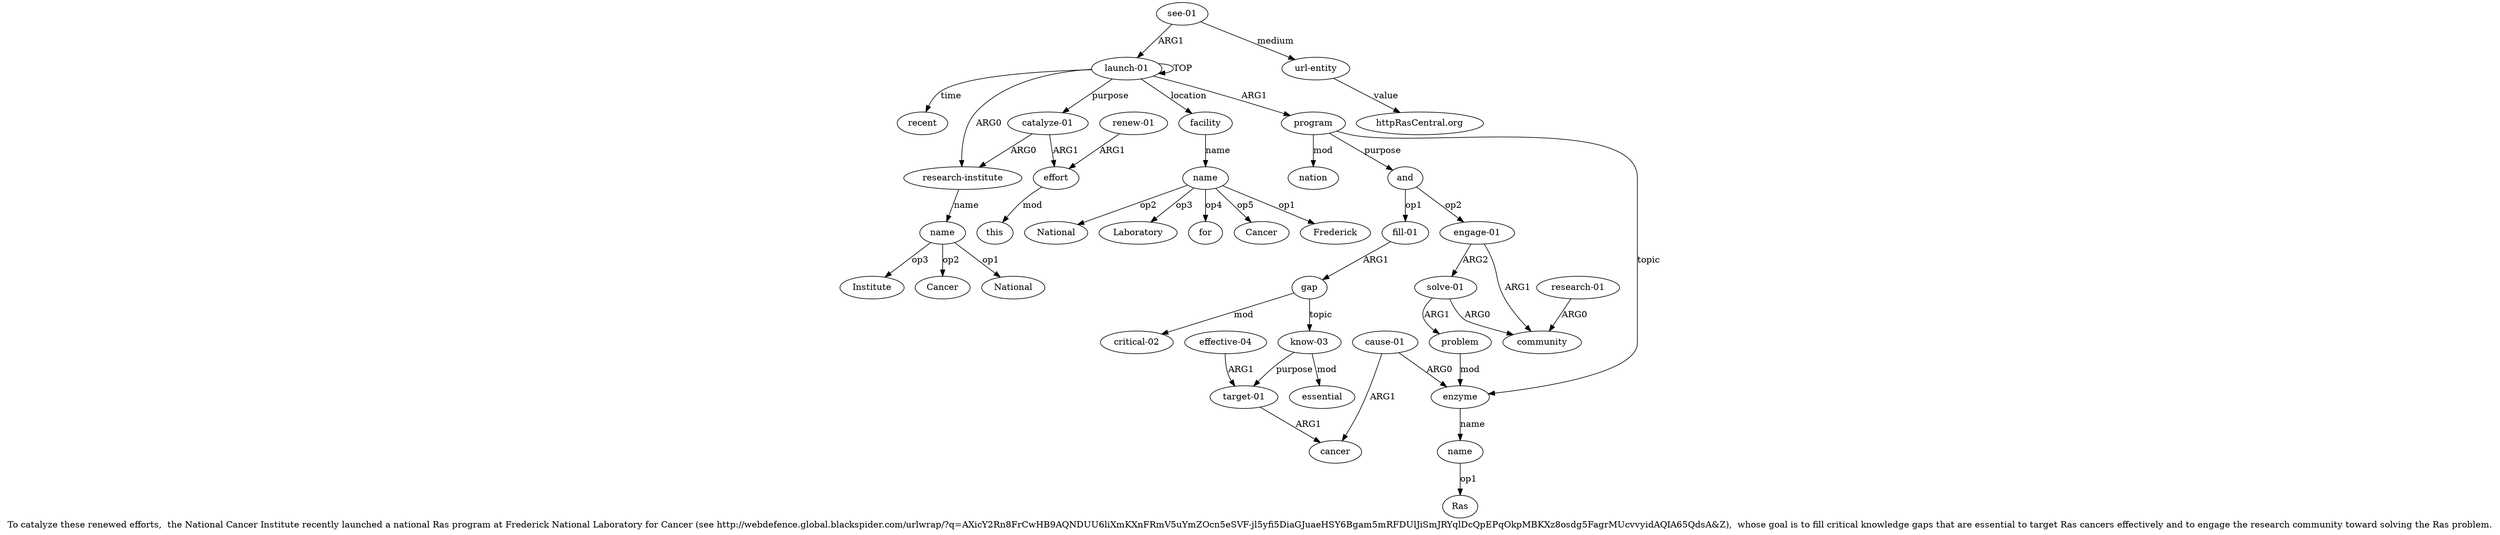 digraph  {
	graph [label="To catalyze these renewed efforts,  the National Cancer Institute recently launched a national Ras program at Frederick National \
Laboratory for Cancer (see http://webdefence.global.blackspider.com/urlwrap/?q=AXicY2Rn8FrCwHB9AQNDUU6liXmKXnFRmV5uYmZOcn5eSVF-jl5yfi5DiaGJuaeHSY6Bgam5mRFDUlJiSmJRYqlDcQpEPqOkpMBKXz8osdg5FagrMUcvvyidAQIA65QdsA&\
Z),  whose goal is to fill critical knowledge gaps that are essential to target Ras cancers effectively and to engage the research \
community toward solving the Ras problem."];
	node [label="\N"];
	a20	 [color=black,
		gold_ind=20,
		gold_label="solve-01",
		label="solve-01",
		test_ind=20,
		test_label="solve-01"];
	a21	 [color=black,
		gold_ind=21,
		gold_label=problem,
		label=problem,
		test_ind=21,
		test_label=problem];
	a20 -> a21 [key=0,
	color=black,
	gold_label=ARG1,
	label=ARG1,
	test_label=ARG1];
a18 [color=black,
	gold_ind=18,
	gold_label=community,
	label=community,
	test_ind=18,
	test_label=community];
a20 -> a18 [key=0,
color=black,
gold_label=ARG0,
label=ARG0,
test_label=ARG0];
a5 [color=black,
gold_ind=5,
gold_label=enzyme,
label=enzyme,
test_ind=5,
test_label=enzyme];
a21 -> a5 [key=0,
color=black,
gold_label=mod,
label=mod,
test_label=mod];
a22 [color=black,
gold_ind=22,
gold_label=recent,
label=recent,
test_ind=22,
test_label=recent];
a23 [color=black,
gold_ind=23,
gold_label="catalyze-01",
label="catalyze-01",
test_ind=23,
test_label="catalyze-01"];
a24 [color=black,
gold_ind=24,
gold_label=effort,
label=effort,
test_ind=24,
test_label=effort];
a23 -> a24 [key=0,
color=black,
gold_label=ARG1,
label=ARG1,
test_label=ARG1];
a1 [color=black,
gold_ind=1,
gold_label="research-institute",
label="research-institute",
test_ind=1,
test_label="research-institute"];
a23 -> a1 [key=0,
color=black,
gold_label=ARG0,
label=ARG0,
test_label=ARG0];
a26 [color=black,
gold_ind=26,
gold_label=this,
label=this,
test_ind=26,
test_label=this];
a24 -> a26 [key=0,
color=black,
gold_label=mod,
label=mod,
test_label=mod];
a25 [color=black,
gold_ind=25,
gold_label="renew-01",
label="renew-01",
test_ind=25,
test_label="renew-01"];
a25 -> a24 [key=0,
color=black,
gold_label=ARG1,
label=ARG1,
test_label=ARG1];
a27 [color=black,
gold_ind=27,
gold_label=facility,
label=facility,
test_ind=27,
test_label=facility];
a28 [color=black,
gold_ind=28,
gold_label=name,
label=name,
test_ind=28,
test_label=name];
a27 -> a28 [key=0,
color=black,
gold_label=name,
label=name,
test_label=name];
"a28 Cancer" [color=black,
gold_ind=-1,
gold_label=Cancer,
label=Cancer,
test_ind=-1,
test_label=Cancer];
a28 -> "a28 Cancer" [key=0,
color=black,
gold_label=op5,
label=op5,
test_label=op5];
"a28 Frederick" [color=black,
gold_ind=-1,
gold_label=Frederick,
label=Frederick,
test_ind=-1,
test_label=Frederick];
a28 -> "a28 Frederick" [key=0,
color=black,
gold_label=op1,
label=op1,
test_label=op1];
"a28 National" [color=black,
gold_ind=-1,
gold_label=National,
label=National,
test_ind=-1,
test_label=National];
a28 -> "a28 National" [key=0,
color=black,
gold_label=op2,
label=op2,
test_label=op2];
"a28 Laboratory" [color=black,
gold_ind=-1,
gold_label=Laboratory,
label=Laboratory,
test_ind=-1,
test_label=Laboratory];
a28 -> "a28 Laboratory" [key=0,
color=black,
gold_label=op3,
label=op3,
test_label=op3];
"a28 for" [color=black,
gold_ind=-1,
gold_label=for,
label=for,
test_ind=-1,
test_label=for];
a28 -> "a28 for" [key=0,
color=black,
gold_label=op4,
label=op4,
test_label=op4];
a29 [color=black,
gold_ind=29,
gold_label="see-01",
label="see-01",
test_ind=29,
test_label="see-01"];
a30 [color=black,
gold_ind=30,
gold_label="url-entity",
label="url-entity",
test_ind=30,
test_label="url-entity"];
a29 -> a30 [key=0,
color=black,
gold_label=medium,
label=medium,
test_label=medium];
a0 [color=black,
gold_ind=0,
gold_label="launch-01",
label="launch-01",
test_ind=0,
test_label="launch-01"];
a29 -> a0 [key=0,
color=black,
gold_label=ARG1,
label=ARG1,
test_label=ARG1];
"a6 Ras" [color=black,
gold_ind=-1,
gold_label=Ras,
label=Ras,
test_ind=-1,
test_label=Ras];
"a30 httpRasCentral.org" [color=black,
gold_ind=-1,
gold_label="httpRasCentral.org",
label="httpRasCentral.org",
test_ind=-1,
test_label="httpRasCentral.org"];
a30 -> "a30 httpRasCentral.org" [key=0,
color=black,
gold_label=value,
label=value,
test_label=value];
"a2 Institute" [color=black,
gold_ind=-1,
gold_label=Institute,
label=Institute,
test_ind=-1,
test_label=Institute];
"a2 Cancer" [color=black,
gold_ind=-1,
gold_label=Cancer,
label=Cancer,
test_ind=-1,
test_label=Cancer];
"a2 National" [color=black,
gold_ind=-1,
gold_label=National,
label=National,
test_ind=-1,
test_label=National];
a15 [color=black,
gold_ind=15,
gold_label="effective-04",
label="effective-04",
test_ind=15,
test_label="effective-04"];
a12 [color=black,
gold_ind=12,
gold_label="target-01",
label="target-01",
test_ind=12,
test_label="target-01"];
a15 -> a12 [key=0,
color=black,
gold_label=ARG1,
label=ARG1,
test_label=ARG1];
a14 [color=black,
gold_ind=14,
gold_label="cause-01",
label="cause-01",
test_ind=14,
test_label="cause-01"];
a13 [color=black,
gold_ind=13,
gold_label=cancer,
label=cancer,
test_ind=13,
test_label=cancer];
a14 -> a13 [key=0,
color=black,
gold_label=ARG1,
label=ARG1,
test_label=ARG1];
a14 -> a5 [key=0,
color=black,
gold_label=ARG0,
label=ARG0,
test_label=ARG0];
a17 [color=black,
gold_ind=17,
gold_label="engage-01",
label="engage-01",
test_ind=17,
test_label="engage-01"];
a17 -> a20 [key=0,
color=black,
gold_label=ARG2,
label=ARG2,
test_label=ARG2];
a17 -> a18 [key=0,
color=black,
gold_label=ARG1,
label=ARG1,
test_label=ARG1];
a16 [color=black,
gold_ind=16,
gold_label="critical-02",
label="critical-02",
test_ind=16,
test_label="critical-02"];
a11 [color=black,
gold_ind=11,
gold_label=essential,
label=essential,
test_ind=11,
test_label=essential];
a10 [color=black,
gold_ind=10,
gold_label="know-03",
label="know-03",
test_ind=10,
test_label="know-03"];
a10 -> a11 [key=0,
color=black,
gold_label=mod,
label=mod,
test_label=mod];
a10 -> a12 [key=0,
color=black,
gold_label=purpose,
label=purpose,
test_label=purpose];
a12 -> a13 [key=0,
color=black,
gold_label=ARG1,
label=ARG1,
test_label=ARG1];
a19 [color=black,
gold_ind=19,
gold_label="research-01",
label="research-01",
test_ind=19,
test_label="research-01"];
a19 -> a18 [key=0,
color=black,
gold_label=ARG0,
label=ARG0,
test_label=ARG0];
a2 [color=black,
gold_ind=2,
gold_label=name,
label=name,
test_ind=2,
test_label=name];
a1 -> a2 [key=0,
color=black,
gold_label=name,
label=name,
test_label=name];
a0 -> a22 [key=0,
color=black,
gold_label=time,
label=time,
test_label=time];
a0 -> a23 [key=0,
color=black,
gold_label=purpose,
label=purpose,
test_label=purpose];
a0 -> a27 [key=0,
color=black,
gold_label=location,
label=location,
test_label=location];
a0 -> a1 [key=0,
color=black,
gold_label=ARG0,
label=ARG0,
test_label=ARG0];
a0 -> a0 [key=0,
color=black,
gold_label=TOP,
label=TOP,
test_label=TOP];
a3 [color=black,
gold_ind=3,
gold_label=program,
label=program,
test_ind=3,
test_label=program];
a0 -> a3 [key=0,
color=black,
gold_label=ARG1,
label=ARG1,
test_label=ARG1];
a3 -> a5 [key=0,
color=black,
gold_label=topic,
label=topic,
test_label=topic];
a4 [color=black,
gold_ind=4,
gold_label=nation,
label=nation,
test_ind=4,
test_label=nation];
a3 -> a4 [key=0,
color=black,
gold_label=mod,
label=mod,
test_label=mod];
a7 [color=black,
gold_ind=7,
gold_label=and,
label=and,
test_ind=7,
test_label=and];
a3 -> a7 [key=0,
color=black,
gold_label=purpose,
label=purpose,
test_label=purpose];
a2 -> "a2 Institute" [key=0,
color=black,
gold_label=op3,
label=op3,
test_label=op3];
a2 -> "a2 Cancer" [key=0,
color=black,
gold_label=op2,
label=op2,
test_label=op2];
a2 -> "a2 National" [key=0,
color=black,
gold_label=op1,
label=op1,
test_label=op1];
a6 [color=black,
gold_ind=6,
gold_label=name,
label=name,
test_ind=6,
test_label=name];
a5 -> a6 [key=0,
color=black,
gold_label=name,
label=name,
test_label=name];
a7 -> a17 [key=0,
color=black,
gold_label=op2,
label=op2,
test_label=op2];
a8 [color=black,
gold_ind=8,
gold_label="fill-01",
label="fill-01",
test_ind=8,
test_label="fill-01"];
a7 -> a8 [key=0,
color=black,
gold_label=op1,
label=op1,
test_label=op1];
a6 -> "a6 Ras" [key=0,
color=black,
gold_label=op1,
label=op1,
test_label=op1];
a9 [color=black,
gold_ind=9,
gold_label=gap,
label=gap,
test_ind=9,
test_label=gap];
a9 -> a16 [key=0,
color=black,
gold_label=mod,
label=mod,
test_label=mod];
a9 -> a10 [key=0,
color=black,
gold_label=topic,
label=topic,
test_label=topic];
a8 -> a9 [key=0,
color=black,
gold_label=ARG1,
label=ARG1,
test_label=ARG1];
}
